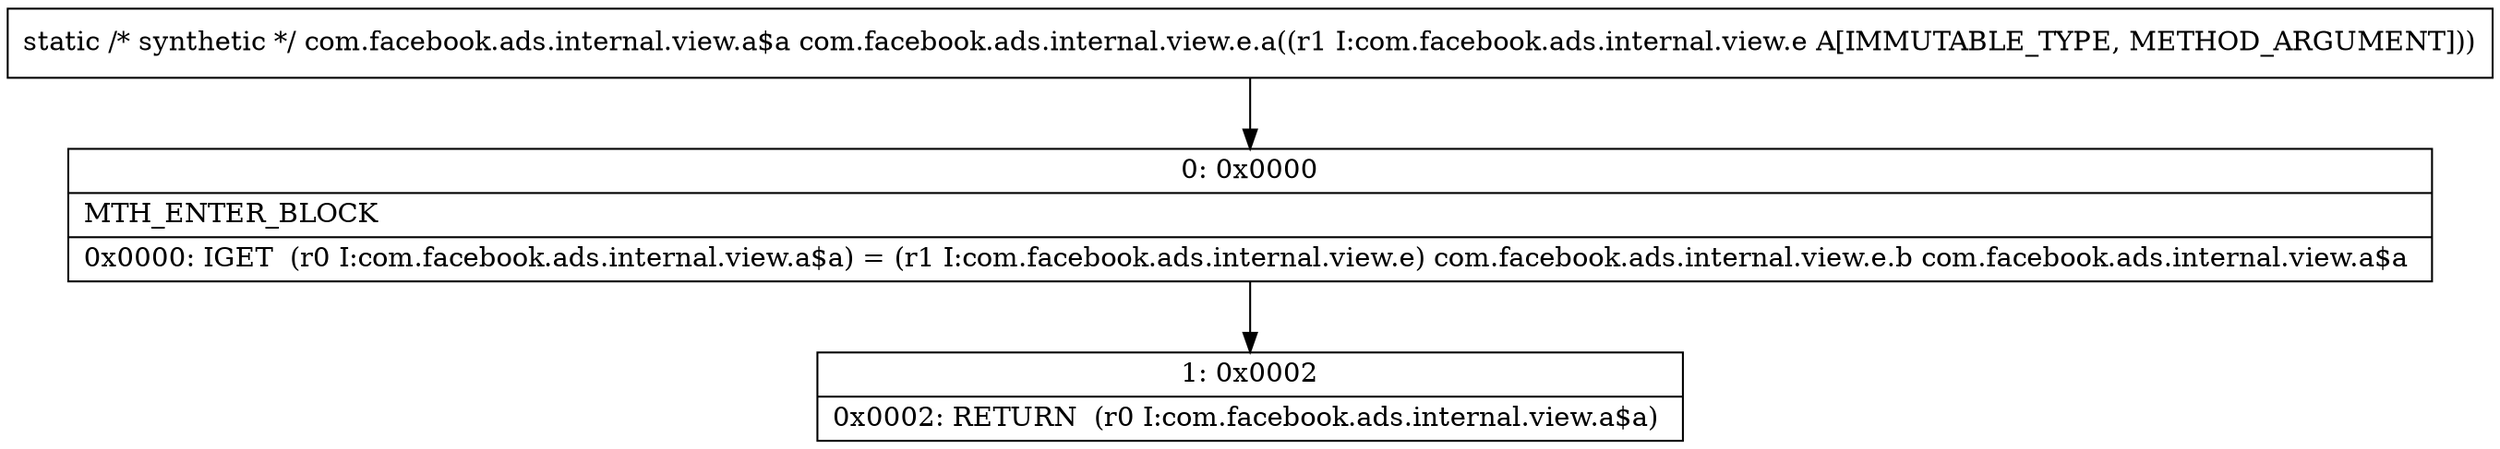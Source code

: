 digraph "CFG forcom.facebook.ads.internal.view.e.a(Lcom\/facebook\/ads\/internal\/view\/e;)Lcom\/facebook\/ads\/internal\/view\/a$a;" {
Node_0 [shape=record,label="{0\:\ 0x0000|MTH_ENTER_BLOCK\l|0x0000: IGET  (r0 I:com.facebook.ads.internal.view.a$a) = (r1 I:com.facebook.ads.internal.view.e) com.facebook.ads.internal.view.e.b com.facebook.ads.internal.view.a$a \l}"];
Node_1 [shape=record,label="{1\:\ 0x0002|0x0002: RETURN  (r0 I:com.facebook.ads.internal.view.a$a) \l}"];
MethodNode[shape=record,label="{static \/* synthetic *\/ com.facebook.ads.internal.view.a$a com.facebook.ads.internal.view.e.a((r1 I:com.facebook.ads.internal.view.e A[IMMUTABLE_TYPE, METHOD_ARGUMENT])) }"];
MethodNode -> Node_0;
Node_0 -> Node_1;
}

